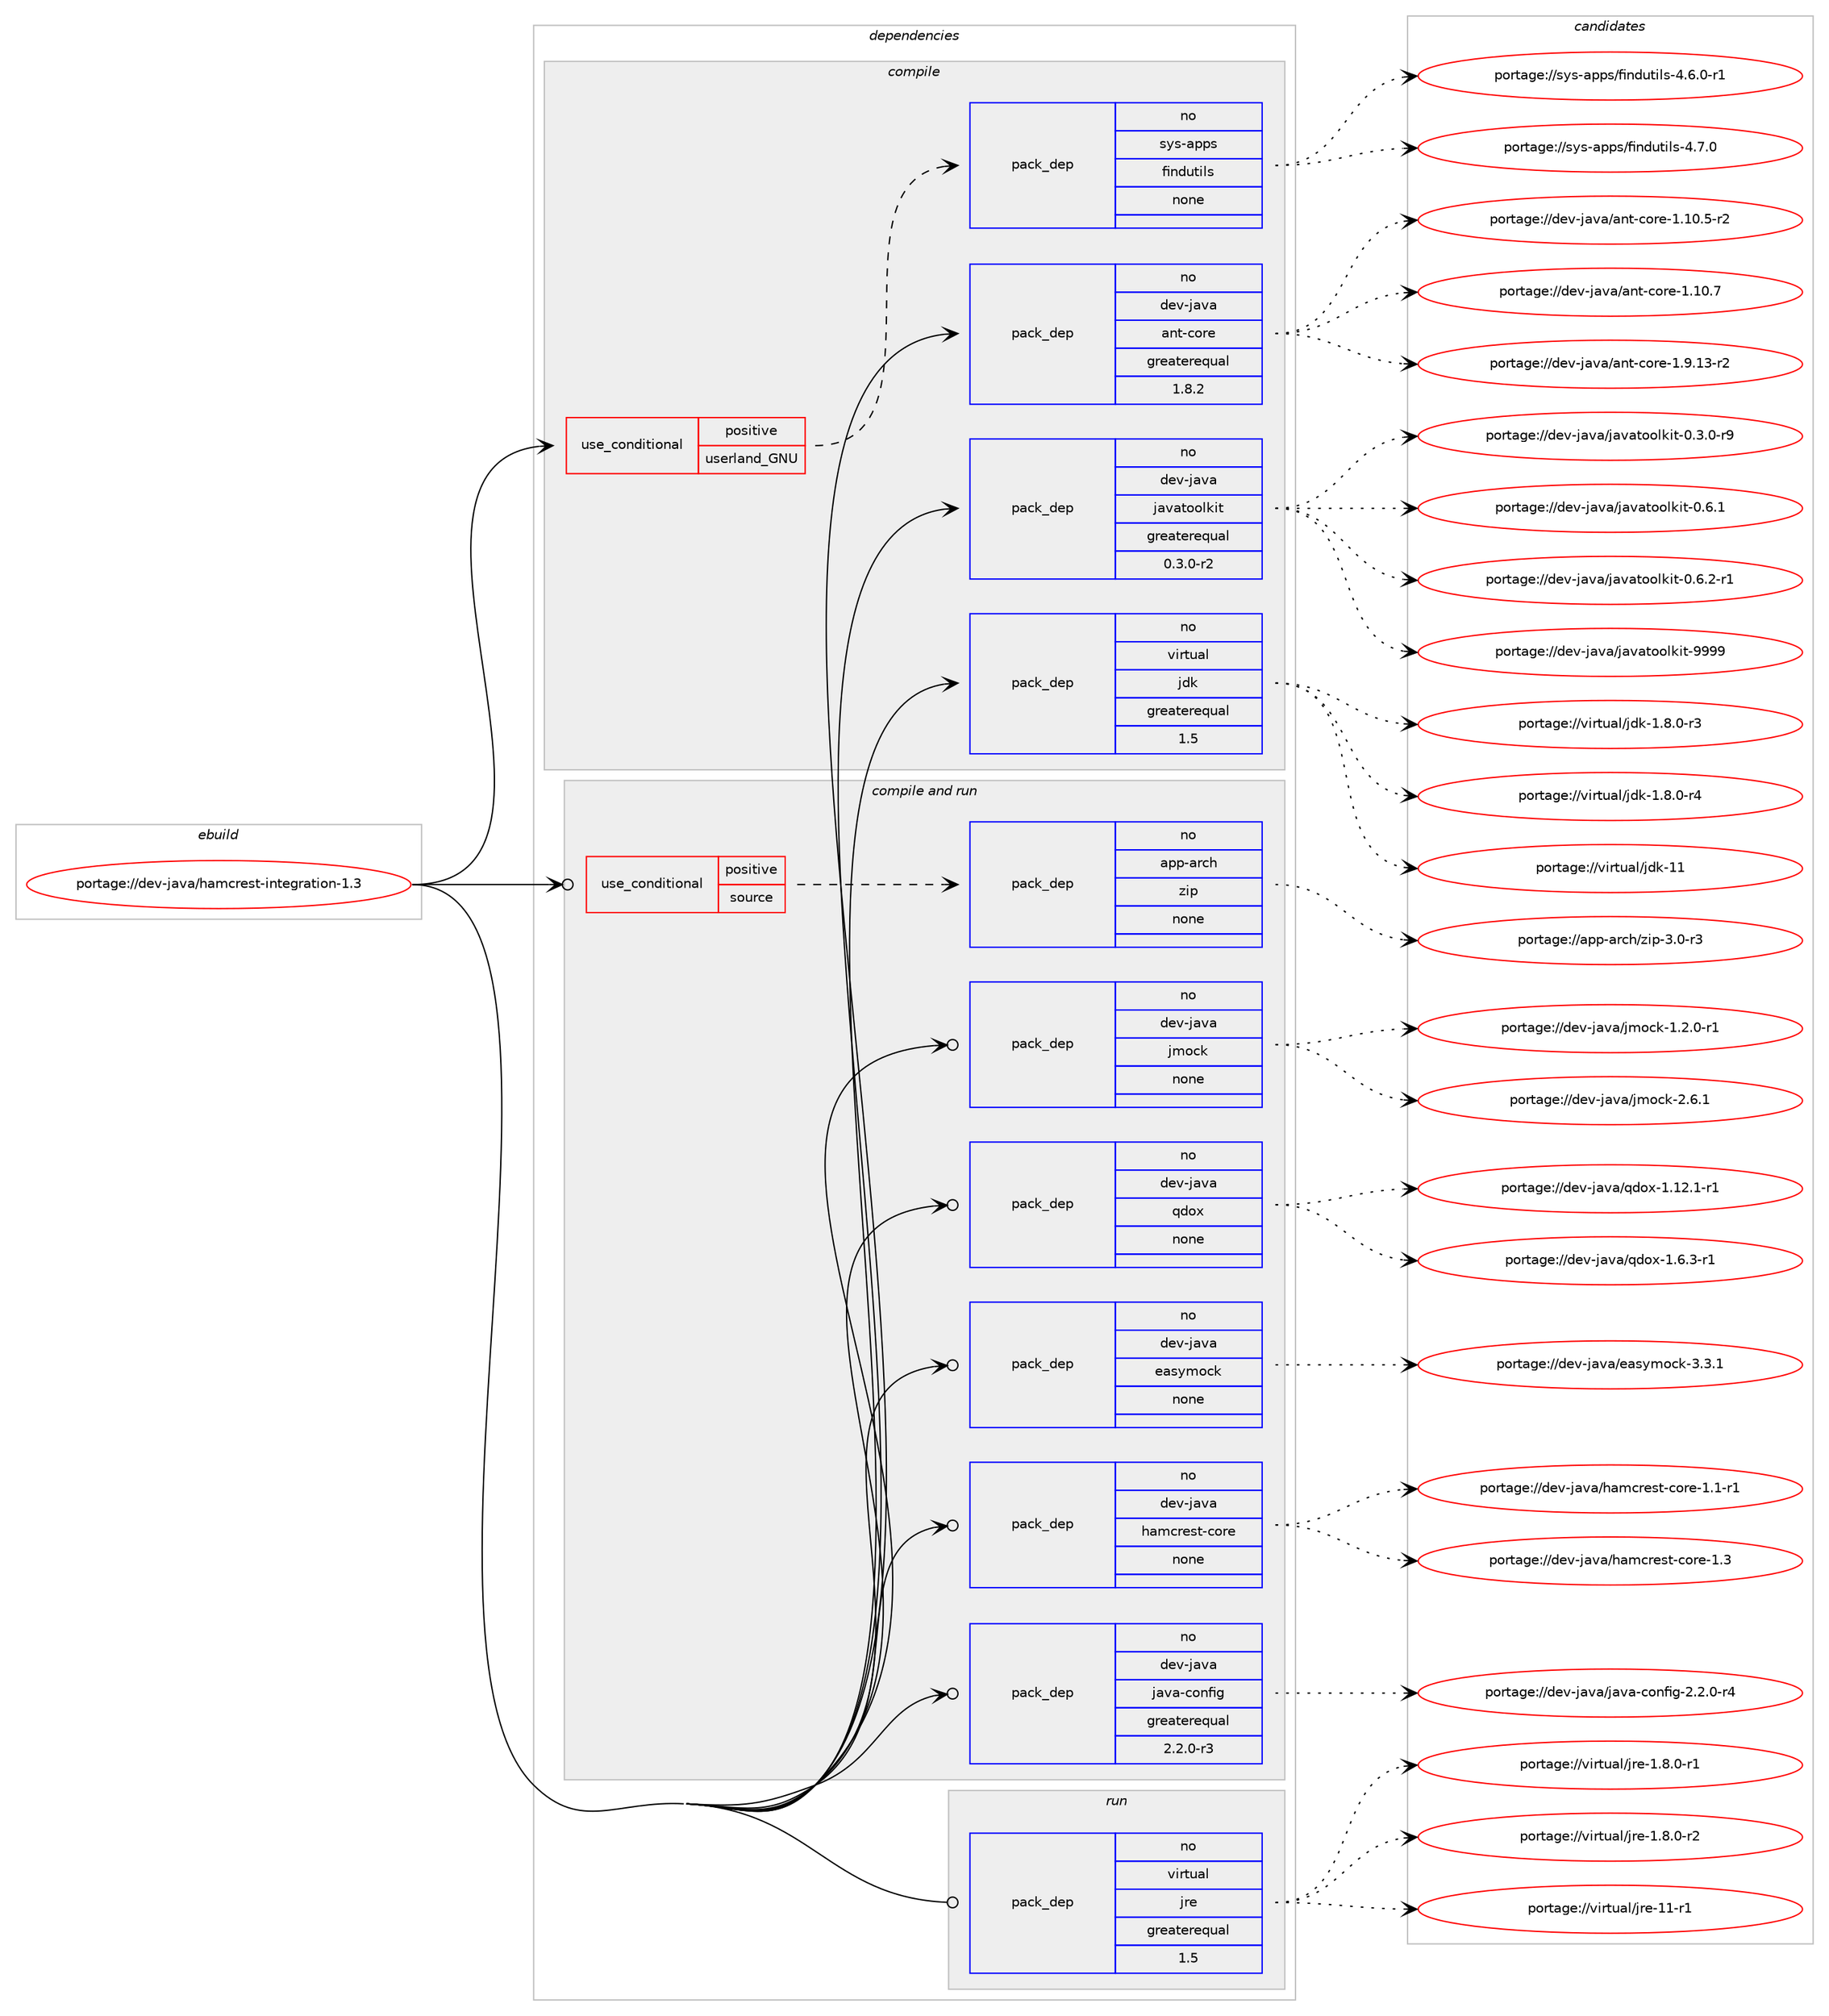 digraph prolog {

# *************
# Graph options
# *************

newrank=true;
concentrate=true;
compound=true;
graph [rankdir=LR,fontname=Helvetica,fontsize=10,ranksep=1.5];#, ranksep=2.5, nodesep=0.2];
edge  [arrowhead=vee];
node  [fontname=Helvetica,fontsize=10];

# **********
# The ebuild
# **********

subgraph cluster_leftcol {
color=gray;
rank=same;
label=<<i>ebuild</i>>;
id [label="portage://dev-java/hamcrest-integration-1.3", color=red, width=4, href="../dev-java/hamcrest-integration-1.3.svg"];
}

# ****************
# The dependencies
# ****************

subgraph cluster_midcol {
color=gray;
label=<<i>dependencies</i>>;
subgraph cluster_compile {
fillcolor="#eeeeee";
style=filled;
label=<<i>compile</i>>;
subgraph cond18290 {
dependency88208 [label=<<TABLE BORDER="0" CELLBORDER="1" CELLSPACING="0" CELLPADDING="4"><TR><TD ROWSPAN="3" CELLPADDING="10">use_conditional</TD></TR><TR><TD>positive</TD></TR><TR><TD>userland_GNU</TD></TR></TABLE>>, shape=none, color=red];
subgraph pack67207 {
dependency88209 [label=<<TABLE BORDER="0" CELLBORDER="1" CELLSPACING="0" CELLPADDING="4" WIDTH="220"><TR><TD ROWSPAN="6" CELLPADDING="30">pack_dep</TD></TR><TR><TD WIDTH="110">no</TD></TR><TR><TD>sys-apps</TD></TR><TR><TD>findutils</TD></TR><TR><TD>none</TD></TR><TR><TD></TD></TR></TABLE>>, shape=none, color=blue];
}
dependency88208:e -> dependency88209:w [weight=20,style="dashed",arrowhead="vee"];
}
id:e -> dependency88208:w [weight=20,style="solid",arrowhead="vee"];
subgraph pack67208 {
dependency88210 [label=<<TABLE BORDER="0" CELLBORDER="1" CELLSPACING="0" CELLPADDING="4" WIDTH="220"><TR><TD ROWSPAN="6" CELLPADDING="30">pack_dep</TD></TR><TR><TD WIDTH="110">no</TD></TR><TR><TD>dev-java</TD></TR><TR><TD>ant-core</TD></TR><TR><TD>greaterequal</TD></TR><TR><TD>1.8.2</TD></TR></TABLE>>, shape=none, color=blue];
}
id:e -> dependency88210:w [weight=20,style="solid",arrowhead="vee"];
subgraph pack67209 {
dependency88211 [label=<<TABLE BORDER="0" CELLBORDER="1" CELLSPACING="0" CELLPADDING="4" WIDTH="220"><TR><TD ROWSPAN="6" CELLPADDING="30">pack_dep</TD></TR><TR><TD WIDTH="110">no</TD></TR><TR><TD>dev-java</TD></TR><TR><TD>javatoolkit</TD></TR><TR><TD>greaterequal</TD></TR><TR><TD>0.3.0-r2</TD></TR></TABLE>>, shape=none, color=blue];
}
id:e -> dependency88211:w [weight=20,style="solid",arrowhead="vee"];
subgraph pack67210 {
dependency88212 [label=<<TABLE BORDER="0" CELLBORDER="1" CELLSPACING="0" CELLPADDING="4" WIDTH="220"><TR><TD ROWSPAN="6" CELLPADDING="30">pack_dep</TD></TR><TR><TD WIDTH="110">no</TD></TR><TR><TD>virtual</TD></TR><TR><TD>jdk</TD></TR><TR><TD>greaterequal</TD></TR><TR><TD>1.5</TD></TR></TABLE>>, shape=none, color=blue];
}
id:e -> dependency88212:w [weight=20,style="solid",arrowhead="vee"];
}
subgraph cluster_compileandrun {
fillcolor="#eeeeee";
style=filled;
label=<<i>compile and run</i>>;
subgraph cond18291 {
dependency88213 [label=<<TABLE BORDER="0" CELLBORDER="1" CELLSPACING="0" CELLPADDING="4"><TR><TD ROWSPAN="3" CELLPADDING="10">use_conditional</TD></TR><TR><TD>positive</TD></TR><TR><TD>source</TD></TR></TABLE>>, shape=none, color=red];
subgraph pack67211 {
dependency88214 [label=<<TABLE BORDER="0" CELLBORDER="1" CELLSPACING="0" CELLPADDING="4" WIDTH="220"><TR><TD ROWSPAN="6" CELLPADDING="30">pack_dep</TD></TR><TR><TD WIDTH="110">no</TD></TR><TR><TD>app-arch</TD></TR><TR><TD>zip</TD></TR><TR><TD>none</TD></TR><TR><TD></TD></TR></TABLE>>, shape=none, color=blue];
}
dependency88213:e -> dependency88214:w [weight=20,style="dashed",arrowhead="vee"];
}
id:e -> dependency88213:w [weight=20,style="solid",arrowhead="odotvee"];
subgraph pack67212 {
dependency88215 [label=<<TABLE BORDER="0" CELLBORDER="1" CELLSPACING="0" CELLPADDING="4" WIDTH="220"><TR><TD ROWSPAN="6" CELLPADDING="30">pack_dep</TD></TR><TR><TD WIDTH="110">no</TD></TR><TR><TD>dev-java</TD></TR><TR><TD>easymock</TD></TR><TR><TD>none</TD></TR><TR><TD></TD></TR></TABLE>>, shape=none, color=blue];
}
id:e -> dependency88215:w [weight=20,style="solid",arrowhead="odotvee"];
subgraph pack67213 {
dependency88216 [label=<<TABLE BORDER="0" CELLBORDER="1" CELLSPACING="0" CELLPADDING="4" WIDTH="220"><TR><TD ROWSPAN="6" CELLPADDING="30">pack_dep</TD></TR><TR><TD WIDTH="110">no</TD></TR><TR><TD>dev-java</TD></TR><TR><TD>hamcrest-core</TD></TR><TR><TD>none</TD></TR><TR><TD></TD></TR></TABLE>>, shape=none, color=blue];
}
id:e -> dependency88216:w [weight=20,style="solid",arrowhead="odotvee"];
subgraph pack67214 {
dependency88217 [label=<<TABLE BORDER="0" CELLBORDER="1" CELLSPACING="0" CELLPADDING="4" WIDTH="220"><TR><TD ROWSPAN="6" CELLPADDING="30">pack_dep</TD></TR><TR><TD WIDTH="110">no</TD></TR><TR><TD>dev-java</TD></TR><TR><TD>java-config</TD></TR><TR><TD>greaterequal</TD></TR><TR><TD>2.2.0-r3</TD></TR></TABLE>>, shape=none, color=blue];
}
id:e -> dependency88217:w [weight=20,style="solid",arrowhead="odotvee"];
subgraph pack67215 {
dependency88218 [label=<<TABLE BORDER="0" CELLBORDER="1" CELLSPACING="0" CELLPADDING="4" WIDTH="220"><TR><TD ROWSPAN="6" CELLPADDING="30">pack_dep</TD></TR><TR><TD WIDTH="110">no</TD></TR><TR><TD>dev-java</TD></TR><TR><TD>jmock</TD></TR><TR><TD>none</TD></TR><TR><TD></TD></TR></TABLE>>, shape=none, color=blue];
}
id:e -> dependency88218:w [weight=20,style="solid",arrowhead="odotvee"];
subgraph pack67216 {
dependency88219 [label=<<TABLE BORDER="0" CELLBORDER="1" CELLSPACING="0" CELLPADDING="4" WIDTH="220"><TR><TD ROWSPAN="6" CELLPADDING="30">pack_dep</TD></TR><TR><TD WIDTH="110">no</TD></TR><TR><TD>dev-java</TD></TR><TR><TD>qdox</TD></TR><TR><TD>none</TD></TR><TR><TD></TD></TR></TABLE>>, shape=none, color=blue];
}
id:e -> dependency88219:w [weight=20,style="solid",arrowhead="odotvee"];
}
subgraph cluster_run {
fillcolor="#eeeeee";
style=filled;
label=<<i>run</i>>;
subgraph pack67217 {
dependency88220 [label=<<TABLE BORDER="0" CELLBORDER="1" CELLSPACING="0" CELLPADDING="4" WIDTH="220"><TR><TD ROWSPAN="6" CELLPADDING="30">pack_dep</TD></TR><TR><TD WIDTH="110">no</TD></TR><TR><TD>virtual</TD></TR><TR><TD>jre</TD></TR><TR><TD>greaterequal</TD></TR><TR><TD>1.5</TD></TR></TABLE>>, shape=none, color=blue];
}
id:e -> dependency88220:w [weight=20,style="solid",arrowhead="odot"];
}
}

# **************
# The candidates
# **************

subgraph cluster_choices {
rank=same;
color=gray;
label=<<i>candidates</i>>;

subgraph choice67207 {
color=black;
nodesep=1;
choiceportage1151211154597112112115471021051101001171161051081154552465446484511449 [label="portage://sys-apps/findutils-4.6.0-r1", color=red, width=4,href="../sys-apps/findutils-4.6.0-r1.svg"];
choiceportage115121115459711211211547102105110100117116105108115455246554648 [label="portage://sys-apps/findutils-4.7.0", color=red, width=4,href="../sys-apps/findutils-4.7.0.svg"];
dependency88209:e -> choiceportage1151211154597112112115471021051101001171161051081154552465446484511449:w [style=dotted,weight="100"];
dependency88209:e -> choiceportage115121115459711211211547102105110100117116105108115455246554648:w [style=dotted,weight="100"];
}
subgraph choice67208 {
color=black;
nodesep=1;
choiceportage10010111845106971189747971101164599111114101454946494846534511450 [label="portage://dev-java/ant-core-1.10.5-r2", color=red, width=4,href="../dev-java/ant-core-1.10.5-r2.svg"];
choiceportage1001011184510697118974797110116459911111410145494649484655 [label="portage://dev-java/ant-core-1.10.7", color=red, width=4,href="../dev-java/ant-core-1.10.7.svg"];
choiceportage10010111845106971189747971101164599111114101454946574649514511450 [label="portage://dev-java/ant-core-1.9.13-r2", color=red, width=4,href="../dev-java/ant-core-1.9.13-r2.svg"];
dependency88210:e -> choiceportage10010111845106971189747971101164599111114101454946494846534511450:w [style=dotted,weight="100"];
dependency88210:e -> choiceportage1001011184510697118974797110116459911111410145494649484655:w [style=dotted,weight="100"];
dependency88210:e -> choiceportage10010111845106971189747971101164599111114101454946574649514511450:w [style=dotted,weight="100"];
}
subgraph choice67209 {
color=black;
nodesep=1;
choiceportage1001011184510697118974710697118971161111111081071051164548465146484511457 [label="portage://dev-java/javatoolkit-0.3.0-r9", color=red, width=4,href="../dev-java/javatoolkit-0.3.0-r9.svg"];
choiceportage100101118451069711897471069711897116111111108107105116454846544649 [label="portage://dev-java/javatoolkit-0.6.1", color=red, width=4,href="../dev-java/javatoolkit-0.6.1.svg"];
choiceportage1001011184510697118974710697118971161111111081071051164548465446504511449 [label="portage://dev-java/javatoolkit-0.6.2-r1", color=red, width=4,href="../dev-java/javatoolkit-0.6.2-r1.svg"];
choiceportage1001011184510697118974710697118971161111111081071051164557575757 [label="portage://dev-java/javatoolkit-9999", color=red, width=4,href="../dev-java/javatoolkit-9999.svg"];
dependency88211:e -> choiceportage1001011184510697118974710697118971161111111081071051164548465146484511457:w [style=dotted,weight="100"];
dependency88211:e -> choiceportage100101118451069711897471069711897116111111108107105116454846544649:w [style=dotted,weight="100"];
dependency88211:e -> choiceportage1001011184510697118974710697118971161111111081071051164548465446504511449:w [style=dotted,weight="100"];
dependency88211:e -> choiceportage1001011184510697118974710697118971161111111081071051164557575757:w [style=dotted,weight="100"];
}
subgraph choice67210 {
color=black;
nodesep=1;
choiceportage11810511411611797108471061001074549465646484511451 [label="portage://virtual/jdk-1.8.0-r3", color=red, width=4,href="../virtual/jdk-1.8.0-r3.svg"];
choiceportage11810511411611797108471061001074549465646484511452 [label="portage://virtual/jdk-1.8.0-r4", color=red, width=4,href="../virtual/jdk-1.8.0-r4.svg"];
choiceportage1181051141161179710847106100107454949 [label="portage://virtual/jdk-11", color=red, width=4,href="../virtual/jdk-11.svg"];
dependency88212:e -> choiceportage11810511411611797108471061001074549465646484511451:w [style=dotted,weight="100"];
dependency88212:e -> choiceportage11810511411611797108471061001074549465646484511452:w [style=dotted,weight="100"];
dependency88212:e -> choiceportage1181051141161179710847106100107454949:w [style=dotted,weight="100"];
}
subgraph choice67211 {
color=black;
nodesep=1;
choiceportage9711211245971149910447122105112455146484511451 [label="portage://app-arch/zip-3.0-r3", color=red, width=4,href="../app-arch/zip-3.0-r3.svg"];
dependency88214:e -> choiceportage9711211245971149910447122105112455146484511451:w [style=dotted,weight="100"];
}
subgraph choice67212 {
color=black;
nodesep=1;
choiceportage100101118451069711897471019711512110911199107455146514649 [label="portage://dev-java/easymock-3.3.1", color=red, width=4,href="../dev-java/easymock-3.3.1.svg"];
dependency88215:e -> choiceportage100101118451069711897471019711512110911199107455146514649:w [style=dotted,weight="100"];
}
subgraph choice67213 {
color=black;
nodesep=1;
choiceportage1001011184510697118974710497109991141011151164599111114101454946494511449 [label="portage://dev-java/hamcrest-core-1.1-r1", color=red, width=4,href="../dev-java/hamcrest-core-1.1-r1.svg"];
choiceportage100101118451069711897471049710999114101115116459911111410145494651 [label="portage://dev-java/hamcrest-core-1.3", color=red, width=4,href="../dev-java/hamcrest-core-1.3.svg"];
dependency88216:e -> choiceportage1001011184510697118974710497109991141011151164599111114101454946494511449:w [style=dotted,weight="100"];
dependency88216:e -> choiceportage100101118451069711897471049710999114101115116459911111410145494651:w [style=dotted,weight="100"];
}
subgraph choice67214 {
color=black;
nodesep=1;
choiceportage10010111845106971189747106971189745991111101021051034550465046484511452 [label="portage://dev-java/java-config-2.2.0-r4", color=red, width=4,href="../dev-java/java-config-2.2.0-r4.svg"];
dependency88217:e -> choiceportage10010111845106971189747106971189745991111101021051034550465046484511452:w [style=dotted,weight="100"];
}
subgraph choice67215 {
color=black;
nodesep=1;
choiceportage10010111845106971189747106109111991074549465046484511449 [label="portage://dev-java/jmock-1.2.0-r1", color=red, width=4,href="../dev-java/jmock-1.2.0-r1.svg"];
choiceportage1001011184510697118974710610911199107455046544649 [label="portage://dev-java/jmock-2.6.1", color=red, width=4,href="../dev-java/jmock-2.6.1.svg"];
dependency88218:e -> choiceportage10010111845106971189747106109111991074549465046484511449:w [style=dotted,weight="100"];
dependency88218:e -> choiceportage1001011184510697118974710610911199107455046544649:w [style=dotted,weight="100"];
}
subgraph choice67216 {
color=black;
nodesep=1;
choiceportage10010111845106971189747113100111120454946495046494511449 [label="portage://dev-java/qdox-1.12.1-r1", color=red, width=4,href="../dev-java/qdox-1.12.1-r1.svg"];
choiceportage100101118451069711897471131001111204549465446514511449 [label="portage://dev-java/qdox-1.6.3-r1", color=red, width=4,href="../dev-java/qdox-1.6.3-r1.svg"];
dependency88219:e -> choiceportage10010111845106971189747113100111120454946495046494511449:w [style=dotted,weight="100"];
dependency88219:e -> choiceportage100101118451069711897471131001111204549465446514511449:w [style=dotted,weight="100"];
}
subgraph choice67217 {
color=black;
nodesep=1;
choiceportage11810511411611797108471061141014549465646484511449 [label="portage://virtual/jre-1.8.0-r1", color=red, width=4,href="../virtual/jre-1.8.0-r1.svg"];
choiceportage11810511411611797108471061141014549465646484511450 [label="portage://virtual/jre-1.8.0-r2", color=red, width=4,href="../virtual/jre-1.8.0-r2.svg"];
choiceportage11810511411611797108471061141014549494511449 [label="portage://virtual/jre-11-r1", color=red, width=4,href="../virtual/jre-11-r1.svg"];
dependency88220:e -> choiceportage11810511411611797108471061141014549465646484511449:w [style=dotted,weight="100"];
dependency88220:e -> choiceportage11810511411611797108471061141014549465646484511450:w [style=dotted,weight="100"];
dependency88220:e -> choiceportage11810511411611797108471061141014549494511449:w [style=dotted,weight="100"];
}
}

}
